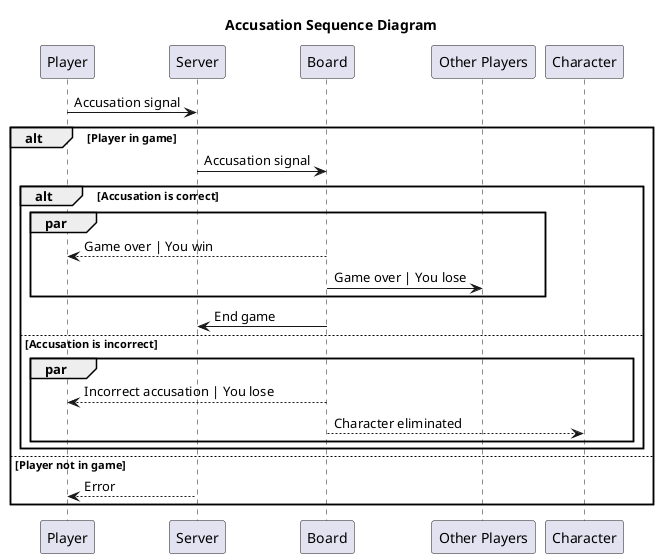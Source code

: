 @startuml Sequence Diagram
title Accusation Sequence Diagram
Player -> Server: Accusation signal
alt Player in game
    Server -> Board: Accusation signal
    alt Accusation is correct
        par
            Board --> Player: Game over | You win
            Board -> "Other Players": Game over | You lose
        end
            Board -> Server: End game
    else Accusation is incorrect
        par
            Board --> Player: Incorrect accusation | You lose
            Board --> Character: Character eliminated
        end
    end
else Player not in game
    Server --> Player: Error
end
@enduml